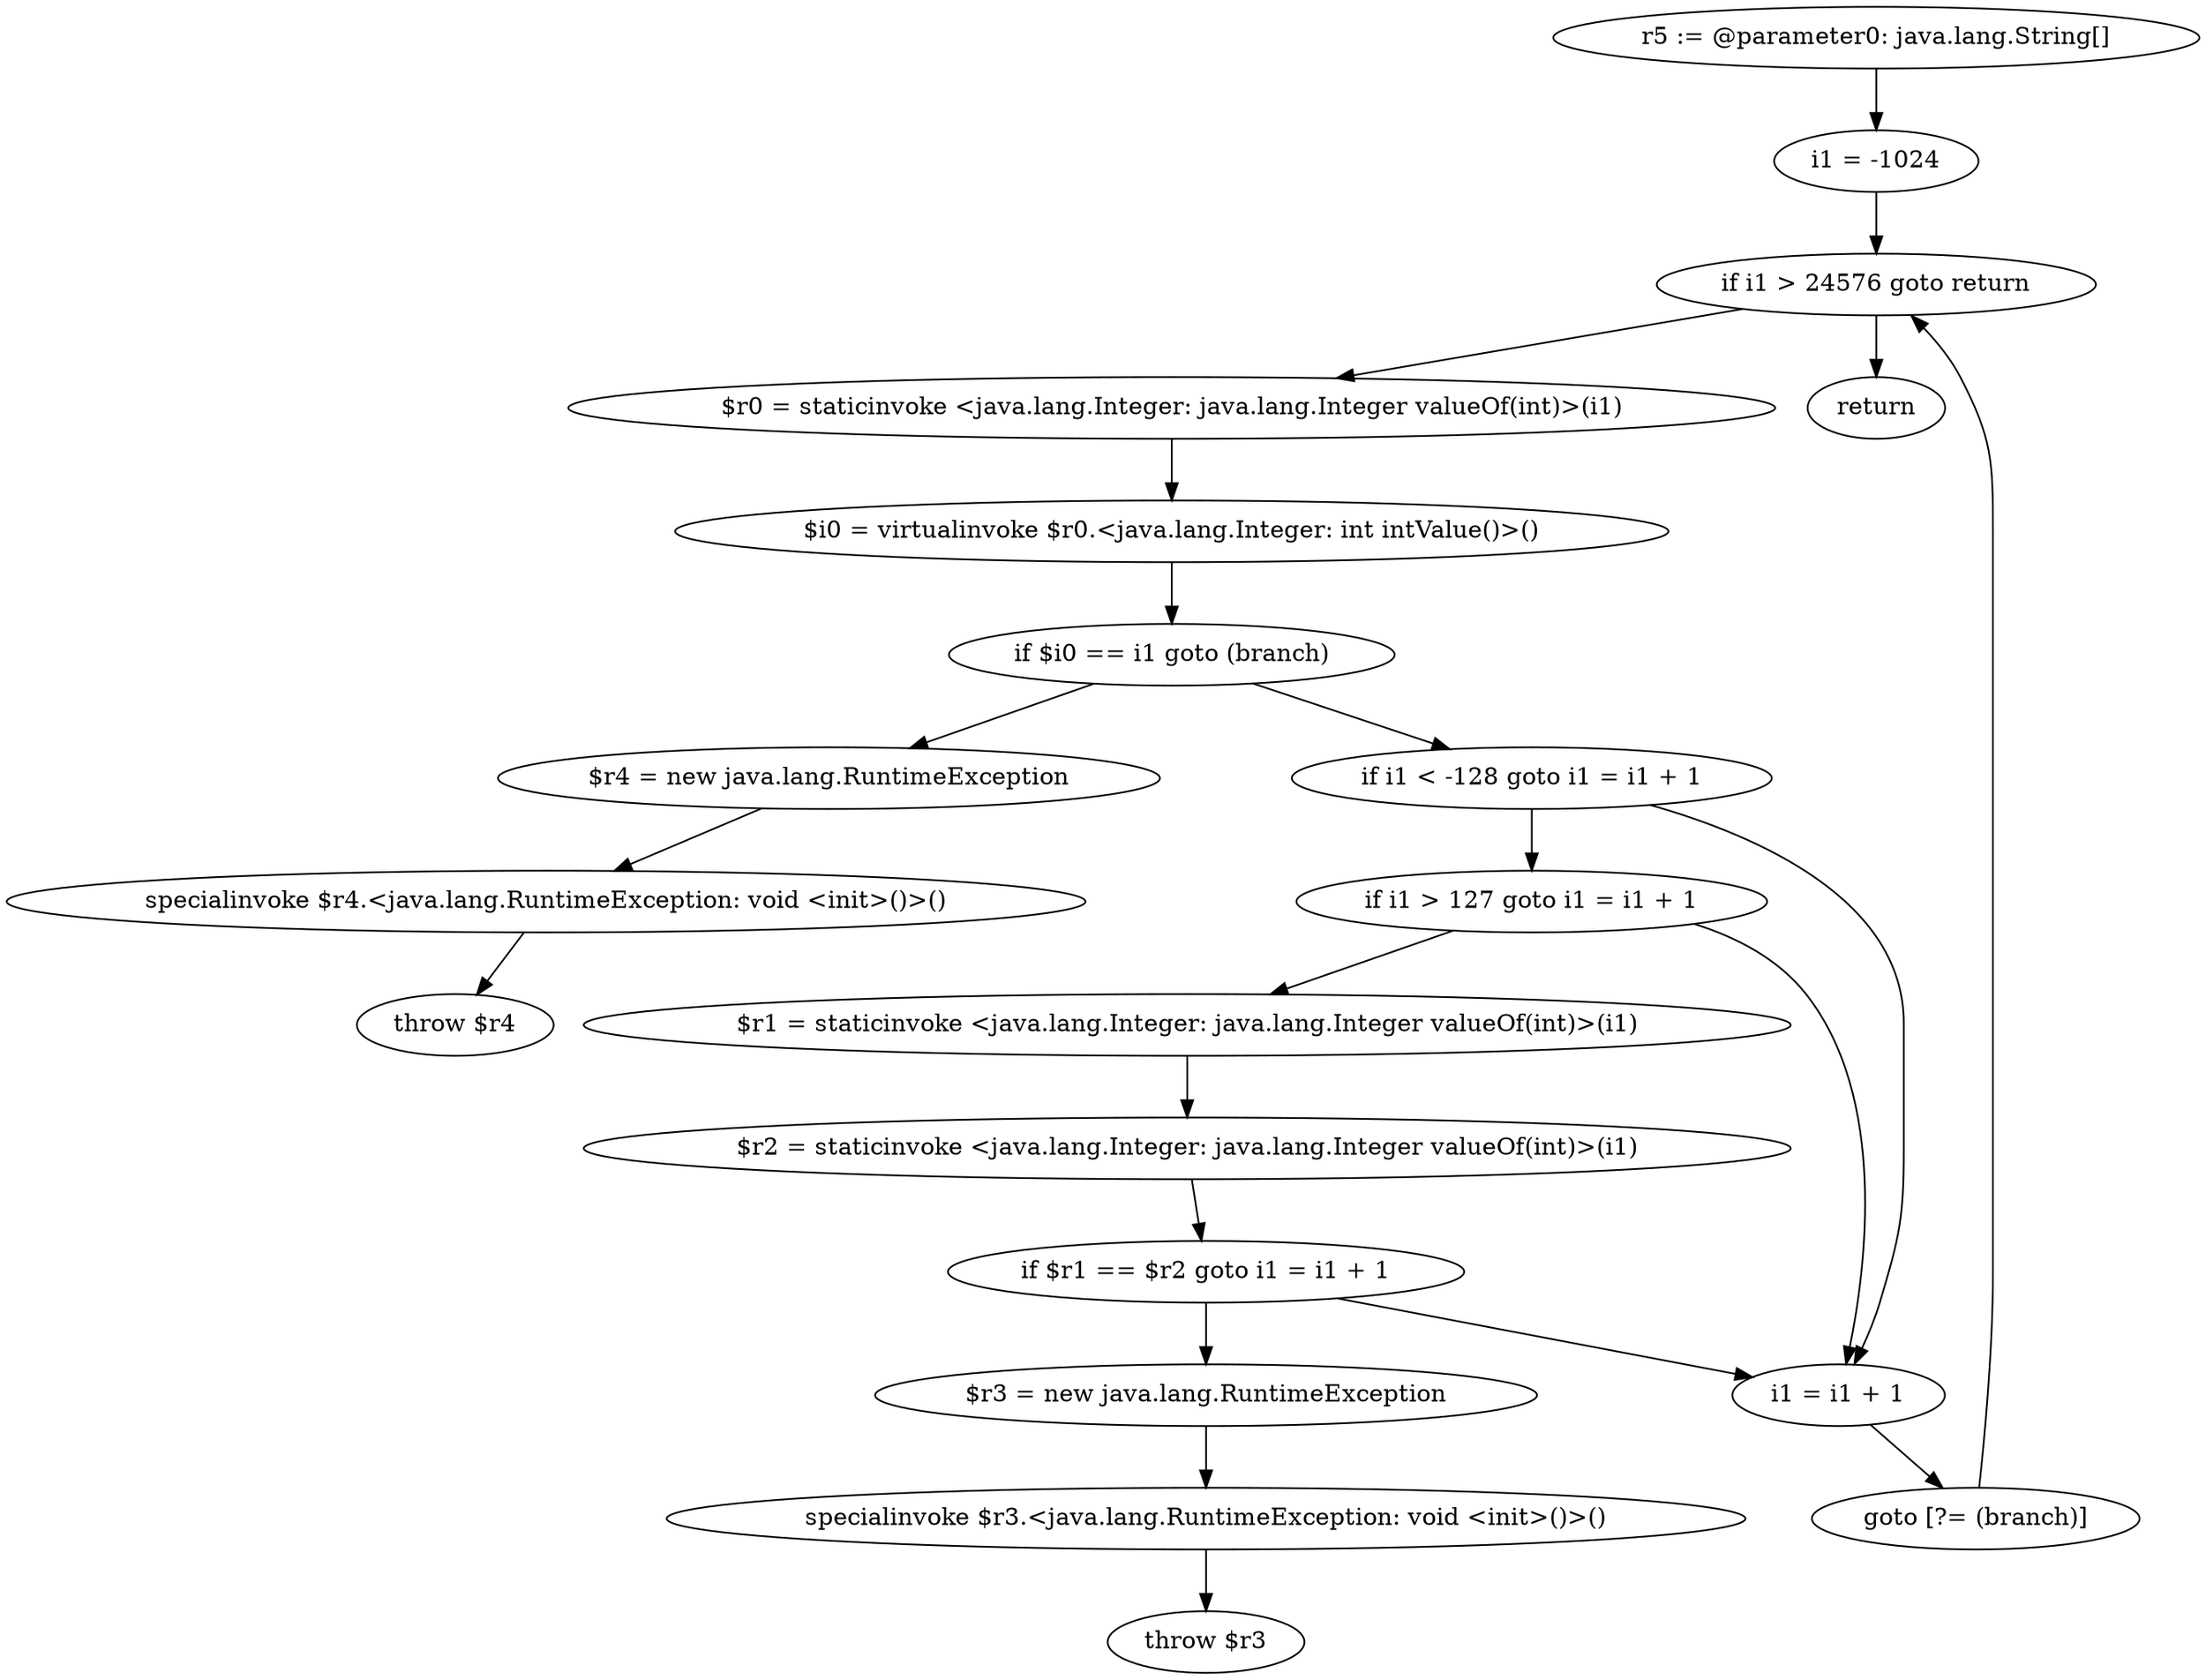 digraph "unitGraph" {
    "r5 := @parameter0: java.lang.String[]"
    "i1 = -1024"
    "if i1 > 24576 goto return"
    "$r0 = staticinvoke <java.lang.Integer: java.lang.Integer valueOf(int)>(i1)"
    "$i0 = virtualinvoke $r0.<java.lang.Integer: int intValue()>()"
    "if $i0 == i1 goto (branch)"
    "$r4 = new java.lang.RuntimeException"
    "specialinvoke $r4.<java.lang.RuntimeException: void <init>()>()"
    "throw $r4"
    "if i1 < -128 goto i1 = i1 + 1"
    "if i1 > 127 goto i1 = i1 + 1"
    "$r1 = staticinvoke <java.lang.Integer: java.lang.Integer valueOf(int)>(i1)"
    "$r2 = staticinvoke <java.lang.Integer: java.lang.Integer valueOf(int)>(i1)"
    "if $r1 == $r2 goto i1 = i1 + 1"
    "$r3 = new java.lang.RuntimeException"
    "specialinvoke $r3.<java.lang.RuntimeException: void <init>()>()"
    "throw $r3"
    "i1 = i1 + 1"
    "goto [?= (branch)]"
    "return"
    "r5 := @parameter0: java.lang.String[]"->"i1 = -1024";
    "i1 = -1024"->"if i1 > 24576 goto return";
    "if i1 > 24576 goto return"->"$r0 = staticinvoke <java.lang.Integer: java.lang.Integer valueOf(int)>(i1)";
    "if i1 > 24576 goto return"->"return";
    "$r0 = staticinvoke <java.lang.Integer: java.lang.Integer valueOf(int)>(i1)"->"$i0 = virtualinvoke $r0.<java.lang.Integer: int intValue()>()";
    "$i0 = virtualinvoke $r0.<java.lang.Integer: int intValue()>()"->"if $i0 == i1 goto (branch)";
    "if $i0 == i1 goto (branch)"->"$r4 = new java.lang.RuntimeException";
    "if $i0 == i1 goto (branch)"->"if i1 < -128 goto i1 = i1 + 1";
    "$r4 = new java.lang.RuntimeException"->"specialinvoke $r4.<java.lang.RuntimeException: void <init>()>()";
    "specialinvoke $r4.<java.lang.RuntimeException: void <init>()>()"->"throw $r4";
    "if i1 < -128 goto i1 = i1 + 1"->"if i1 > 127 goto i1 = i1 + 1";
    "if i1 < -128 goto i1 = i1 + 1"->"i1 = i1 + 1";
    "if i1 > 127 goto i1 = i1 + 1"->"$r1 = staticinvoke <java.lang.Integer: java.lang.Integer valueOf(int)>(i1)";
    "if i1 > 127 goto i1 = i1 + 1"->"i1 = i1 + 1";
    "$r1 = staticinvoke <java.lang.Integer: java.lang.Integer valueOf(int)>(i1)"->"$r2 = staticinvoke <java.lang.Integer: java.lang.Integer valueOf(int)>(i1)";
    "$r2 = staticinvoke <java.lang.Integer: java.lang.Integer valueOf(int)>(i1)"->"if $r1 == $r2 goto i1 = i1 + 1";
    "if $r1 == $r2 goto i1 = i1 + 1"->"$r3 = new java.lang.RuntimeException";
    "if $r1 == $r2 goto i1 = i1 + 1"->"i1 = i1 + 1";
    "$r3 = new java.lang.RuntimeException"->"specialinvoke $r3.<java.lang.RuntimeException: void <init>()>()";
    "specialinvoke $r3.<java.lang.RuntimeException: void <init>()>()"->"throw $r3";
    "i1 = i1 + 1"->"goto [?= (branch)]";
    "goto [?= (branch)]"->"if i1 > 24576 goto return";
}
